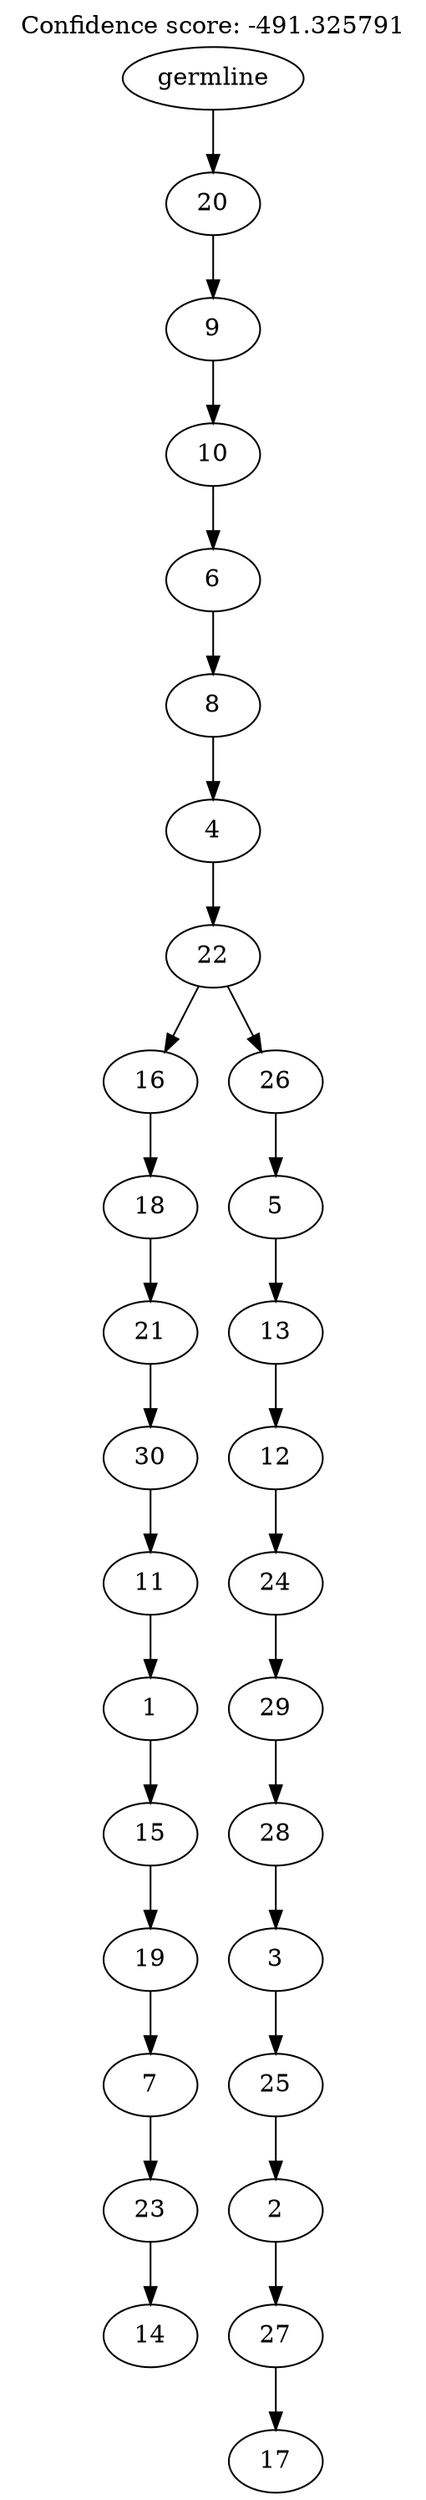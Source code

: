 digraph g {
	"29" -> "30";
	"30" [label="14"];
	"28" -> "29";
	"29" [label="23"];
	"27" -> "28";
	"28" [label="7"];
	"26" -> "27";
	"27" [label="19"];
	"25" -> "26";
	"26" [label="15"];
	"24" -> "25";
	"25" [label="1"];
	"23" -> "24";
	"24" [label="11"];
	"22" -> "23";
	"23" [label="30"];
	"21" -> "22";
	"22" [label="21"];
	"20" -> "21";
	"21" [label="18"];
	"18" -> "19";
	"19" [label="17"];
	"17" -> "18";
	"18" [label="27"];
	"16" -> "17";
	"17" [label="2"];
	"15" -> "16";
	"16" [label="25"];
	"14" -> "15";
	"15" [label="3"];
	"13" -> "14";
	"14" [label="28"];
	"12" -> "13";
	"13" [label="29"];
	"11" -> "12";
	"12" [label="24"];
	"10" -> "11";
	"11" [label="12"];
	"9" -> "10";
	"10" [label="13"];
	"8" -> "9";
	"9" [label="5"];
	"7" -> "8";
	"8" [label="26"];
	"7" -> "20";
	"20" [label="16"];
	"6" -> "7";
	"7" [label="22"];
	"5" -> "6";
	"6" [label="4"];
	"4" -> "5";
	"5" [label="8"];
	"3" -> "4";
	"4" [label="6"];
	"2" -> "3";
	"3" [label="10"];
	"1" -> "2";
	"2" [label="9"];
	"0" -> "1";
	"1" [label="20"];
	"0" [label="germline"];
	labelloc="t";
	label="Confidence score: -491.325791";
}
